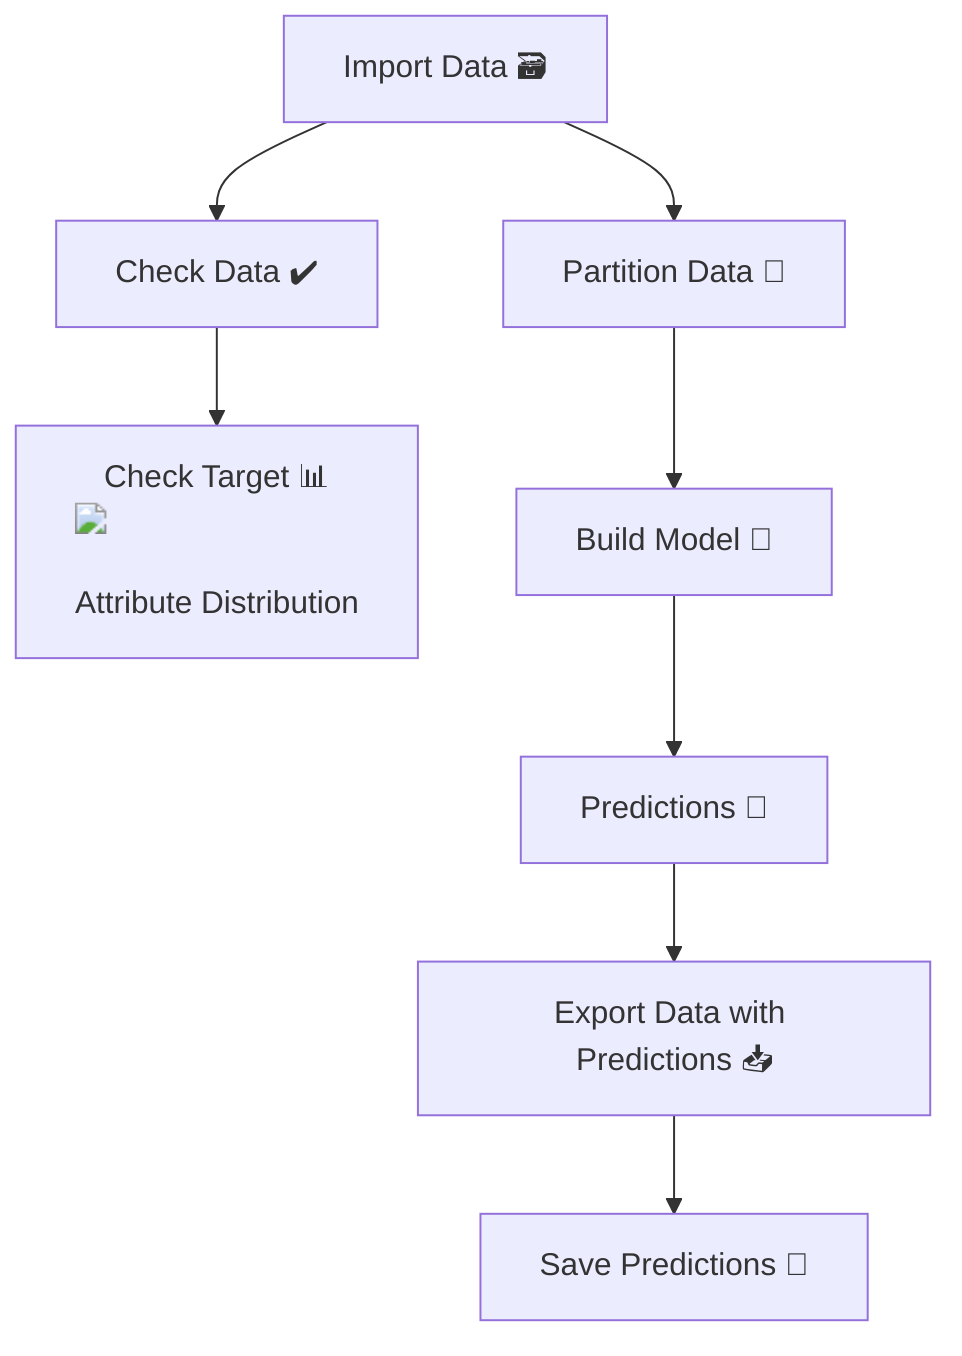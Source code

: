 flowchart TD
    A["Import Data 🗃️"] --> B["Check Data ✔️"]
    B --> C["Check Target 📊 <img src='dummy_plots/barplot_template.svg' /> <br/> Attribute Distribution"]
    A --> D["Partition Data 🔄"]
    D --> E["Build Model 🧠"]
    E --> F["Predictions 🔮"]
    F --> G["Export Data with Predictions 📥"]
    G --> H["Save Predictions 💾"]